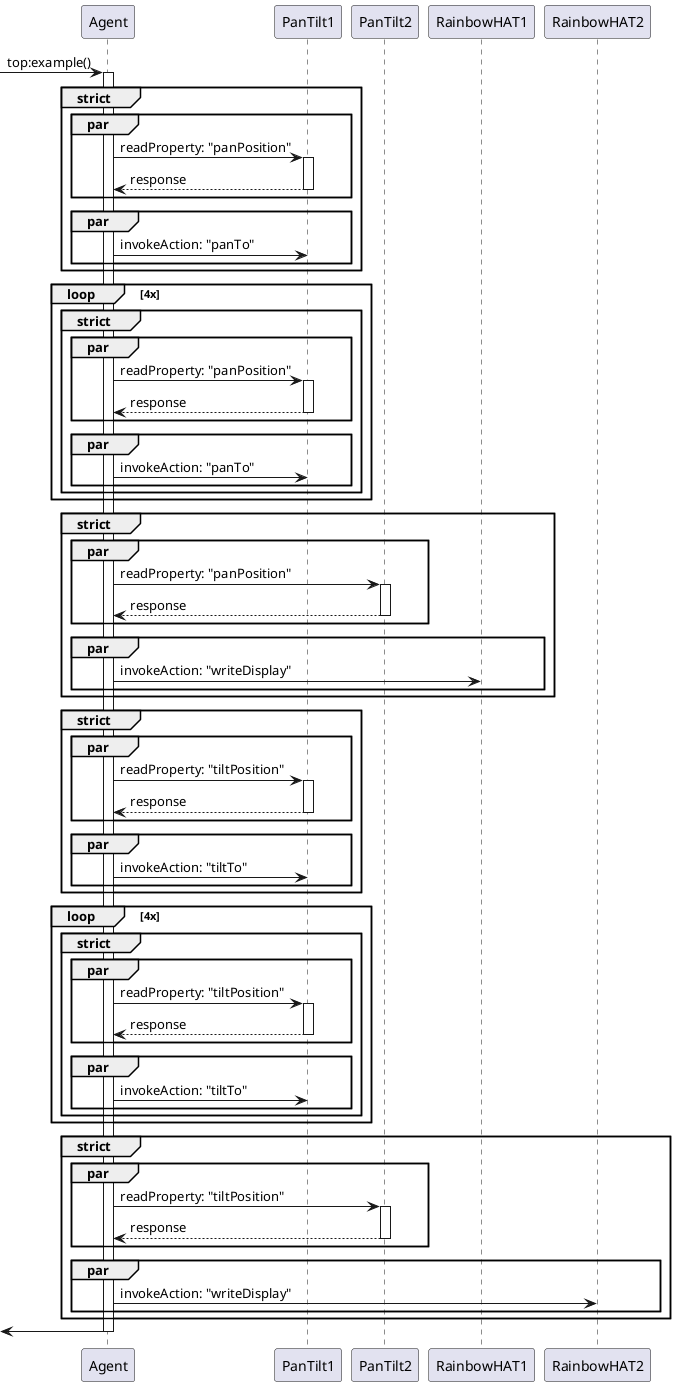 @startuml topexample
[->"Agent": top:example()
activate "Agent"

group strict
    par
        "Agent" -> "PanTilt1" : readProperty: "panPosition"
        activate "PanTilt1"
        "PanTilt1" --> "Agent" : response
        deactivate "PanTilt1"
    end
    par
        "Agent" -> "PanTilt1" : invokeAction: "panTo"
    end
end
loop 4x
    group strict
        par
            "Agent" -> "PanTilt1" : readProperty: "panPosition"
            activate "PanTilt1"
            "PanTilt1" --> "Agent" : response
            deactivate "PanTilt1"
        end
        par
            "Agent" -> "PanTilt1" : invokeAction: "panTo"
        end
    end
end
group strict
    par
        "Agent" -> "PanTilt2" : readProperty: "panPosition"
        activate "PanTilt2"
        "PanTilt2" --> "Agent" : response
        deactivate "PanTilt2"
    end
    par
        "Agent" -> "RainbowHAT1" : invokeAction: "writeDisplay"
    end
end
group strict
    par
        "Agent" -> "PanTilt1" : readProperty: "tiltPosition"
        activate "PanTilt1"
        "PanTilt1" --> "Agent" : response
        deactivate "PanTilt1"
    end
    par
        "Agent" -> "PanTilt1" : invokeAction: "tiltTo"
    end
end
loop 4x
    group strict
        par
            "Agent" -> "PanTilt1" : readProperty: "tiltPosition"
            activate "PanTilt1"
            "PanTilt1" --> "Agent" : response
            deactivate "PanTilt1"
        end
        par
            "Agent" -> "PanTilt1" : invokeAction: "tiltTo"
        end
    end
end
group strict
    par
        "Agent" -> "PanTilt2" : readProperty: "tiltPosition"
        activate "PanTilt2"
        "PanTilt2" --> "Agent" : response
        deactivate "PanTilt2"
    end
    par
        "Agent" -> "RainbowHAT2" : invokeAction: "writeDisplay"
    end
end

[<-"Agent"
deactivate "Agent"
@enduml
